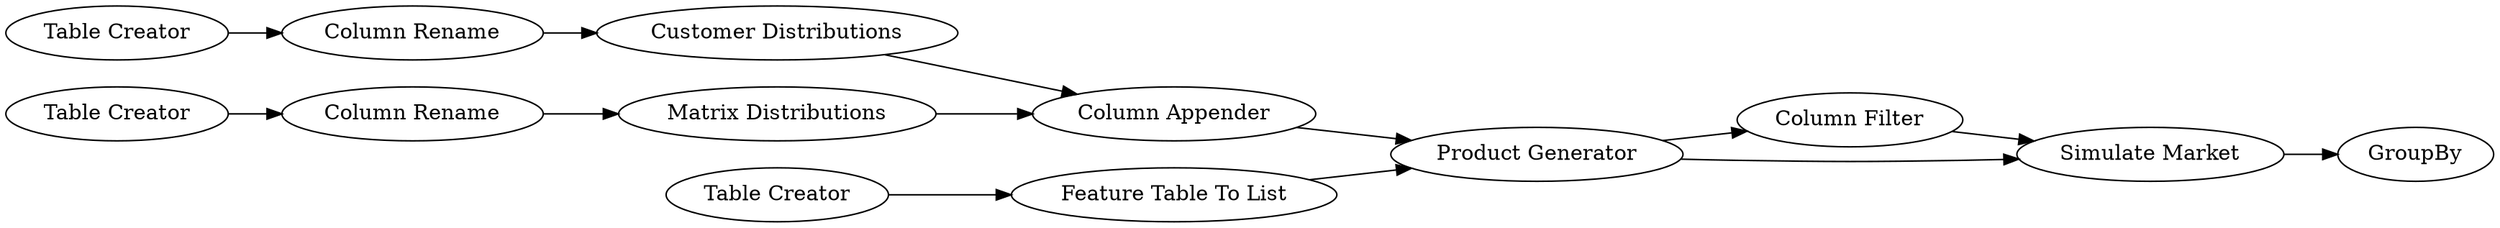 digraph {
	1 [label="Table Creator"]
	2 [label="Table Creator"]
	3 [label="Column Rename"]
	4 [label="Column Rename"]
	5 [label="Customer Distributions"]
	7 [label="Column Appender"]
	9 [label="Product Generator"]
	10 [label="Column Filter"]
	11 [label="Simulate Market"]
	14 [label=GroupBy]
	15 [label="Table Creator"]
	16 [label="Feature Table To List"]
	17 [label="Matrix Distributions"]
	1 -> 3
	2 -> 4
	3 -> 5
	4 -> 17
	5 -> 7
	7 -> 9
	9 -> 11
	9 -> 10
	10 -> 11
	11 -> 14
	15 -> 16
	16 -> 9
	17 -> 7
	rankdir=LR
}
